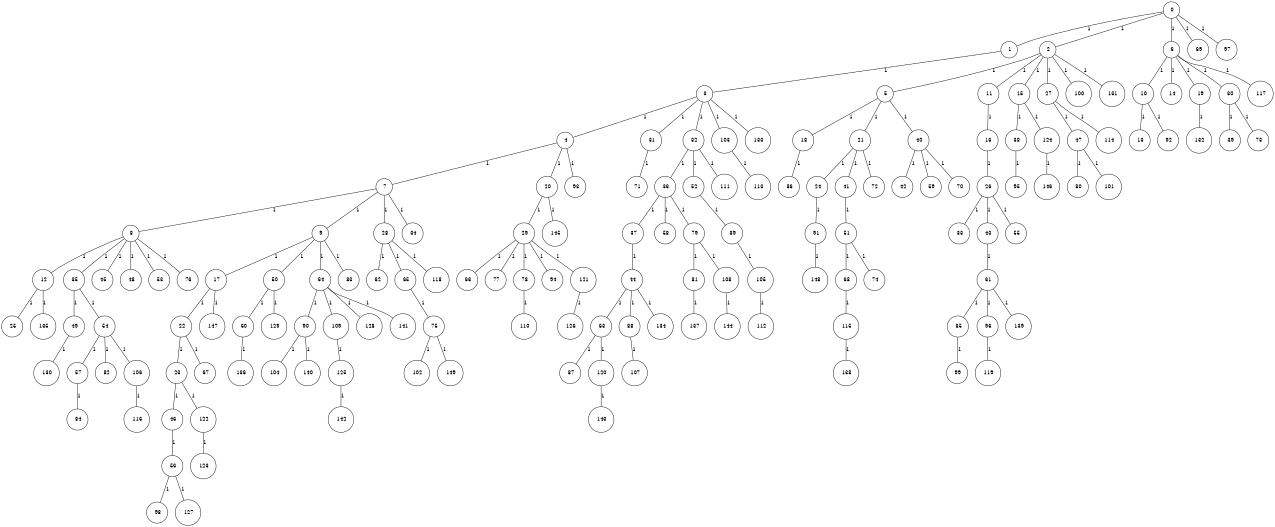 graph G {
size="8.5,11;"
ratio = "expand;"
fixedsize="true;"
overlap="scale;"
node[shape=circle,width=.12,hight=.12,fontsize=12]
edge[fontsize=12]

0[label=" 0" color=black, pos="1.8880424,1.2273462!"];
1[label=" 1" color=black, pos="2.0909921,2.6336666!"];
2[label=" 2" color=black, pos="2.782124,2.9232254!"];
3[label=" 3" color=black, pos="1.8779244,1.8503996!"];
4[label=" 4" color=black, pos="0.43216288,1.6704823!"];
5[label=" 5" color=black, pos="0.11784798,2.0169852!"];
6[label=" 6" color=black, pos="1.6962972,0.51664898!"];
7[label=" 7" color=black, pos="0.67595385,0.43014687!"];
8[label=" 8" color=black, pos="0.22415088,1.4736928!"];
9[label=" 9" color=black, pos="1.7367912,2.1442739!"];
10[label=" 10" color=black, pos="1.7803894,0.25641917!"];
11[label=" 11" color=black, pos="2.9605128,1.78989!"];
12[label=" 12" color=black, pos="2.6180119,2.6346402!"];
13[label=" 13" color=black, pos="2.9410188,2.4171164!"];
14[label=" 14" color=black, pos="2.8371215,2.9808!"];
15[label=" 15" color=black, pos="1.2663683,2.0770716!"];
16[label=" 16" color=black, pos="2.0684399,2.8056621!"];
17[label=" 17" color=black, pos="2.6581238,0.32414622!"];
18[label=" 18" color=black, pos="1.0174354,2.0968269!"];
19[label=" 19" color=black, pos="0.68738421,1.3706238!"];
20[label=" 20" color=black, pos="2.3470891,2.041256!"];
21[label=" 21" color=black, pos="1.6568895,0.92542399!"];
22[label=" 22" color=black, pos="2.3921377,1.0070863!"];
23[label=" 23" color=black, pos="0.31717081,0.14902513!"];
24[label=" 24" color=black, pos="1.6349223,1.1908418!"];
25[label=" 25" color=black, pos="0.90462327,1.7315592!"];
26[label=" 26" color=black, pos="0.095553378,0.90000678!"];
27[label=" 27" color=black, pos="0.71510287,0.088333702!"];
28[label=" 28" color=black, pos="1.2758946,1.3502999!"];
29[label=" 29" color=black, pos="2.5879621,0.42679495!"];
30[label=" 30" color=black, pos="2.1819479,0.63860571!"];
31[label=" 31" color=black, pos="0.51803909,0.88472942!"];
32[label=" 32" color=black, pos="2.7423181,2.4460074!"];
33[label=" 33" color=black, pos="1.5905592,0.56899999!"];
34[label=" 34" color=black, pos="0.0059525757,0.46905014!"];
35[label=" 35" color=black, pos="1.7396373,2.7832475!"];
36[label=" 36" color=black, pos="1.6869735,2.9483159!"];
37[label=" 37" color=black, pos="1.4092713,2.2550353!"];
38[label=" 38" color=black, pos="2.808992,1.090338!"];
39[label=" 39" color=black, pos="1.6812719,0.47999248!"];
40[label=" 40" color=black, pos="2.0506386,1.0705313!"];
41[label=" 41" color=black, pos="2.1035664,0.3273103!"];
42[label=" 42" color=black, pos="1.1085381,2.8305744!"];
43[label=" 43" color=black, pos="0.35374429,0.86370725!"];
44[label=" 44" color=black, pos="2.7473693,0.31565343!"];
45[label=" 45" color=black, pos="2.1871339,2.7478599!"];
46[label=" 46" color=black, pos="0.46432982,0.32315711!"];
47[label=" 47" color=black, pos="2.8132652,0.56919166!"];
48[label=" 48" color=black, pos="1.7291494,1.5051015!"];
49[label=" 49" color=black, pos="2.2792543,0.94223483!"];
50[label=" 50" color=black, pos="0.62877228,1.2359677!"];
51[label=" 51" color=black, pos="2.3866311,1.0232344!"];
52[label=" 52" color=black, pos="1.9116981,1.2906411!"];
53[label=" 53" color=black, pos="1.9095766,0.094958019!"];
54[label=" 54" color=black, pos="2.8766988,1.5195081!"];
55[label=" 55" color=black, pos="2.2212647,1.5538678!"];
56[label=" 56" color=black, pos="1.7284228,0.78313!"];
57[label=" 57" color=black, pos="0.89138112,0.39546937!"];
58[label=" 58" color=black, pos="0.49817409,0.50266997!"];
59[label=" 59" color=black, pos="2.7311121,2.0188057!"];
60[label=" 60" color=black, pos="0.86479221,2.7416422!"];
61[label=" 61" color=black, pos="1.3479476,1.1482752!"];
62[label=" 62" color=black, pos="1.2547153,0.91461038!"];
63[label=" 63" color=black, pos="0.75648312,1.4263942!"];
64[label=" 64" color=black, pos="1.5274474,0.49258291!"];
65[label=" 65" color=black, pos="2.934889,0.93898193!"];
66[label=" 66" color=black, pos="0.51948937,1.3178684!"];
67[label=" 67" color=black, pos="0.96755627,1.8934116!"];
68[label=" 68" color=black, pos="1.6461208,2.6067173!"];
69[label=" 69" color=black, pos="1.471654,1.2187148!"];
70[label=" 70" color=black, pos="1.4227759,1.2023494!"];
71[label=" 71" color=black, pos="2.6018033,1.6641649!"];
72[label=" 72" color=black, pos="0.8382678,2.5480793!"];
73[label=" 73" color=black, pos="2.0448,1.20622!"];
74[label=" 74" color=black, pos="2.9287131,0.81489084!"];
75[label=" 75" color=black, pos="1.8607624,1.7286179!"];
76[label=" 76" color=black, pos="1.3433562,1.5009515!"];
77[label=" 77" color=black, pos="2.0903276,1.5413795!"];
78[label=" 78" color=black, pos="0.8529915,0.69236247!"];
79[label=" 79" color=black, pos="1.3724725,1.5840456!"];
80[label=" 80" color=black, pos="1.5132751,1.9838972!"];
81[label=" 81" color=black, pos="2.619186,2.1223645!"];
82[label=" 82" color=black, pos="1.7142054,1.4441685!"];
83[label=" 83" color=black, pos="1.6455578,1.0818509!"];
84[label=" 84" color=black, pos="1.5081215,0.80392421!"];
85[label=" 85" color=black, pos="0.30246873,0.11155261!"];
86[label=" 86" color=black, pos="0.089032677,2.6102551!"];
87[label=" 87" color=black, pos="0.16044241,0.67224551!"];
88[label=" 88" color=black, pos="2.3264254,0.23179263!"];
89[label=" 89" color=black, pos="0.84625977,0.49351055!"];
90[label=" 90" color=black, pos="0.29141255,0.13543301!"];
91[label=" 91" color=black, pos="0.11046537,2.9258844!"];
92[label=" 92" color=black, pos="1.8000863,1.217036!"];
93[label=" 93" color=black, pos="0.075112317,1.2580153!"];
94[label=" 94" color=black, pos="1.1325037,0.62565019!"];
95[label=" 95" color=black, pos="1.0625709,2.9666636!"];
96[label=" 96" color=black, pos="1.9540384,2.3346078!"];
97[label=" 97" color=black, pos="0.55261339,1.3607633!"];
98[label=" 98" color=black, pos="0.76579738,1.7809963!"];
99[label=" 99" color=black, pos="2.7134803,2.4948496!"];
100[label=" 100" color=black, pos="1.4366892,1.6161217!"];
101[label=" 101" color=black, pos="1.0404741,1.6759465!"];
102[label=" 102" color=black, pos="0.74240732,1.4659239!"];
103[label=" 103" color=black, pos="0.5994924,0.19397463!"];
104[label=" 104" color=black, pos="1.6310437,1.3538289!"];
105[label=" 105" color=black, pos="1.3567008,1.027683!"];
106[label=" 106" color=black, pos="2.2107886,2.9987609!"];
107[label=" 107" color=black, pos="1.5155599,1.4378355!"];
108[label=" 108" color=black, pos="1.2054961,1.4640506!"];
109[label=" 109" color=black, pos="1.9280941,2.418948!"];
110[label=" 110" color=black, pos="1.4415938,2.4754797!"];
111[label=" 111" color=black, pos="2.3174594,1.594617!"];
112[label=" 112" color=black, pos="0.19803676,0.13216014!"];
113[label=" 113" color=black, pos="0.6630381,2.6772357!"];
114[label=" 114" color=black, pos="2.9685224,0.79809555!"];
115[label=" 115" color=black, pos="1.1696071,2.4363315!"];
116[label=" 116" color=black, pos="0.28988819,0.62107345!"];
117[label=" 117" color=black, pos="1.0403793,2.8884838!"];
118[label=" 118" color=black, pos="1.9248934,0.52305935!"];
119[label=" 119" color=black, pos="1.0334178,2.1908559!"];
120[label=" 120" color=black, pos="0.066122216,0.78619209!"];
121[label=" 121" color=black, pos="2.4828592,1.602987!"];
122[label=" 122" color=black, pos="1.1394244,0.93546396!"];
123[label=" 123" color=black, pos="2.6370136,2.6841348!"];
124[label=" 124" color=black, pos="1.2721775,0.14488409!"];
125[label=" 125" color=black, pos="1.3452297,0.79452992!"];
126[label=" 126" color=black, pos="1.3973313,1.5124759!"];
127[label=" 127" color=black, pos="0.43526561,0.66220364!"];
128[label=" 128" color=black, pos="1.0263478,0.23054814!"];
129[label=" 129" color=black, pos="1.9118235,0.96058859!"];
130[label=" 130" color=black, pos="1.2346177,0.36027945!"];
131[label=" 131" color=black, pos="1.267848,1.7985331!"];
132[label=" 132" color=black, pos="1.3496224,2.8525823!"];
133[label=" 133" color=black, pos="2.976785,2.9649752!"];
134[label=" 134" color=black, pos="1.9647015,2.8048654!"];
135[label=" 135" color=black, pos="2.1807829,1.901355!"];
136[label=" 136" color=black, pos="1.9154647,1.7163377!"];
137[label=" 137" color=black, pos="1.9654383,1.8785362!"];
138[label=" 138" color=black, pos="2.5729789,1.0716873!"];
139[label=" 139" color=black, pos="0.28322981,1.3808524!"];
140[label=" 140" color=black, pos="0.81363747,2.3277043!"];
141[label=" 141" color=black, pos="2.880547,2.1645387!"];
142[label=" 142" color=black, pos="0.77013065,2.2452157!"];
143[label=" 143" color=black, pos="2.4364731,1.1580443!"];
144[label=" 144" color=black, pos="0.27847377,0.17922608!"];
145[label=" 145" color=black, pos="2.5513083,0.443968!"];
146[label=" 146" color=black, pos="2.2965779,0.96511405!"];
147[label=" 147" color=black, pos="0.38587557,1.2126599!"];
148[label=" 148" color=black, pos="0.57940118,1.9899355!"];
149[label=" 149" color=black, pos="1.8330437,0.30519673!"];
0--1[label="1"]
0--2[label="1"]
0--6[label="1"]
0--69[label="1"]
0--97[label="1"]
1--3[label="1"]
2--5[label="1"]
2--11[label="1"]
2--15[label="1"]
2--27[label="1"]
2--100[label="1"]
2--131[label="1"]
3--4[label="1"]
3--31[label="1"]
3--32[label="1"]
3--103[label="1"]
3--133[label="1"]
4--7[label="1"]
4--20[label="1"]
4--93[label="1"]
5--18[label="1"]
5--21[label="1"]
5--40[label="1"]
6--10[label="1"]
6--14[label="1"]
6--19[label="1"]
6--30[label="1"]
6--117[label="1"]
7--8[label="1"]
7--9[label="1"]
7--28[label="1"]
7--34[label="1"]
8--12[label="1"]
8--35[label="1"]
8--45[label="1"]
8--48[label="1"]
8--53[label="1"]
8--76[label="1"]
9--17[label="1"]
9--50[label="1"]
9--64[label="1"]
9--83[label="1"]
10--13[label="1"]
10--92[label="1"]
11--16[label="1"]
12--25[label="1"]
12--135[label="1"]
15--38[label="1"]
15--124[label="1"]
16--26[label="1"]
17--22[label="1"]
17--147[label="1"]
18--86[label="1"]
19--132[label="1"]
20--29[label="1"]
20--145[label="1"]
21--24[label="1"]
21--41[label="1"]
21--72[label="1"]
22--23[label="1"]
22--67[label="1"]
23--46[label="1"]
23--122[label="1"]
24--91[label="1"]
26--33[label="1"]
26--43[label="1"]
26--55[label="1"]
27--47[label="1"]
27--114[label="1"]
28--62[label="1"]
28--65[label="1"]
28--118[label="1"]
29--66[label="1"]
29--77[label="1"]
29--78[label="1"]
29--94[label="1"]
29--121[label="1"]
30--39[label="1"]
30--73[label="1"]
31--71[label="1"]
32--36[label="1"]
32--52[label="1"]
32--111[label="1"]
35--49[label="1"]
35--54[label="1"]
36--37[label="1"]
36--58[label="1"]
36--79[label="1"]
37--44[label="1"]
38--95[label="1"]
40--42[label="1"]
40--59[label="1"]
40--70[label="1"]
41--51[label="1"]
43--61[label="1"]
44--63[label="1"]
44--88[label="1"]
44--134[label="1"]
46--56[label="1"]
47--80[label="1"]
47--101[label="1"]
49--130[label="1"]
50--60[label="1"]
50--129[label="1"]
51--68[label="1"]
51--74[label="1"]
52--89[label="1"]
54--57[label="1"]
54--82[label="1"]
54--106[label="1"]
56--98[label="1"]
56--127[label="1"]
57--84[label="1"]
60--136[label="1"]
61--85[label="1"]
61--96[label="1"]
61--139[label="1"]
63--87[label="1"]
63--120[label="1"]
64--90[label="1"]
64--109[label="1"]
64--128[label="1"]
64--141[label="1"]
65--75[label="1"]
68--115[label="1"]
75--102[label="1"]
75--149[label="1"]
78--110[label="1"]
79--81[label="1"]
79--108[label="1"]
81--137[label="1"]
85--99[label="1"]
88--107[label="1"]
89--105[label="1"]
90--104[label="1"]
90--140[label="1"]
91--148[label="1"]
96--119[label="1"]
103--113[label="1"]
105--112[label="1"]
106--116[label="1"]
108--144[label="1"]
109--125[label="1"]
115--138[label="1"]
120--143[label="1"]
121--126[label="1"]
122--123[label="1"]
124--146[label="1"]
125--142[label="1"]

}
